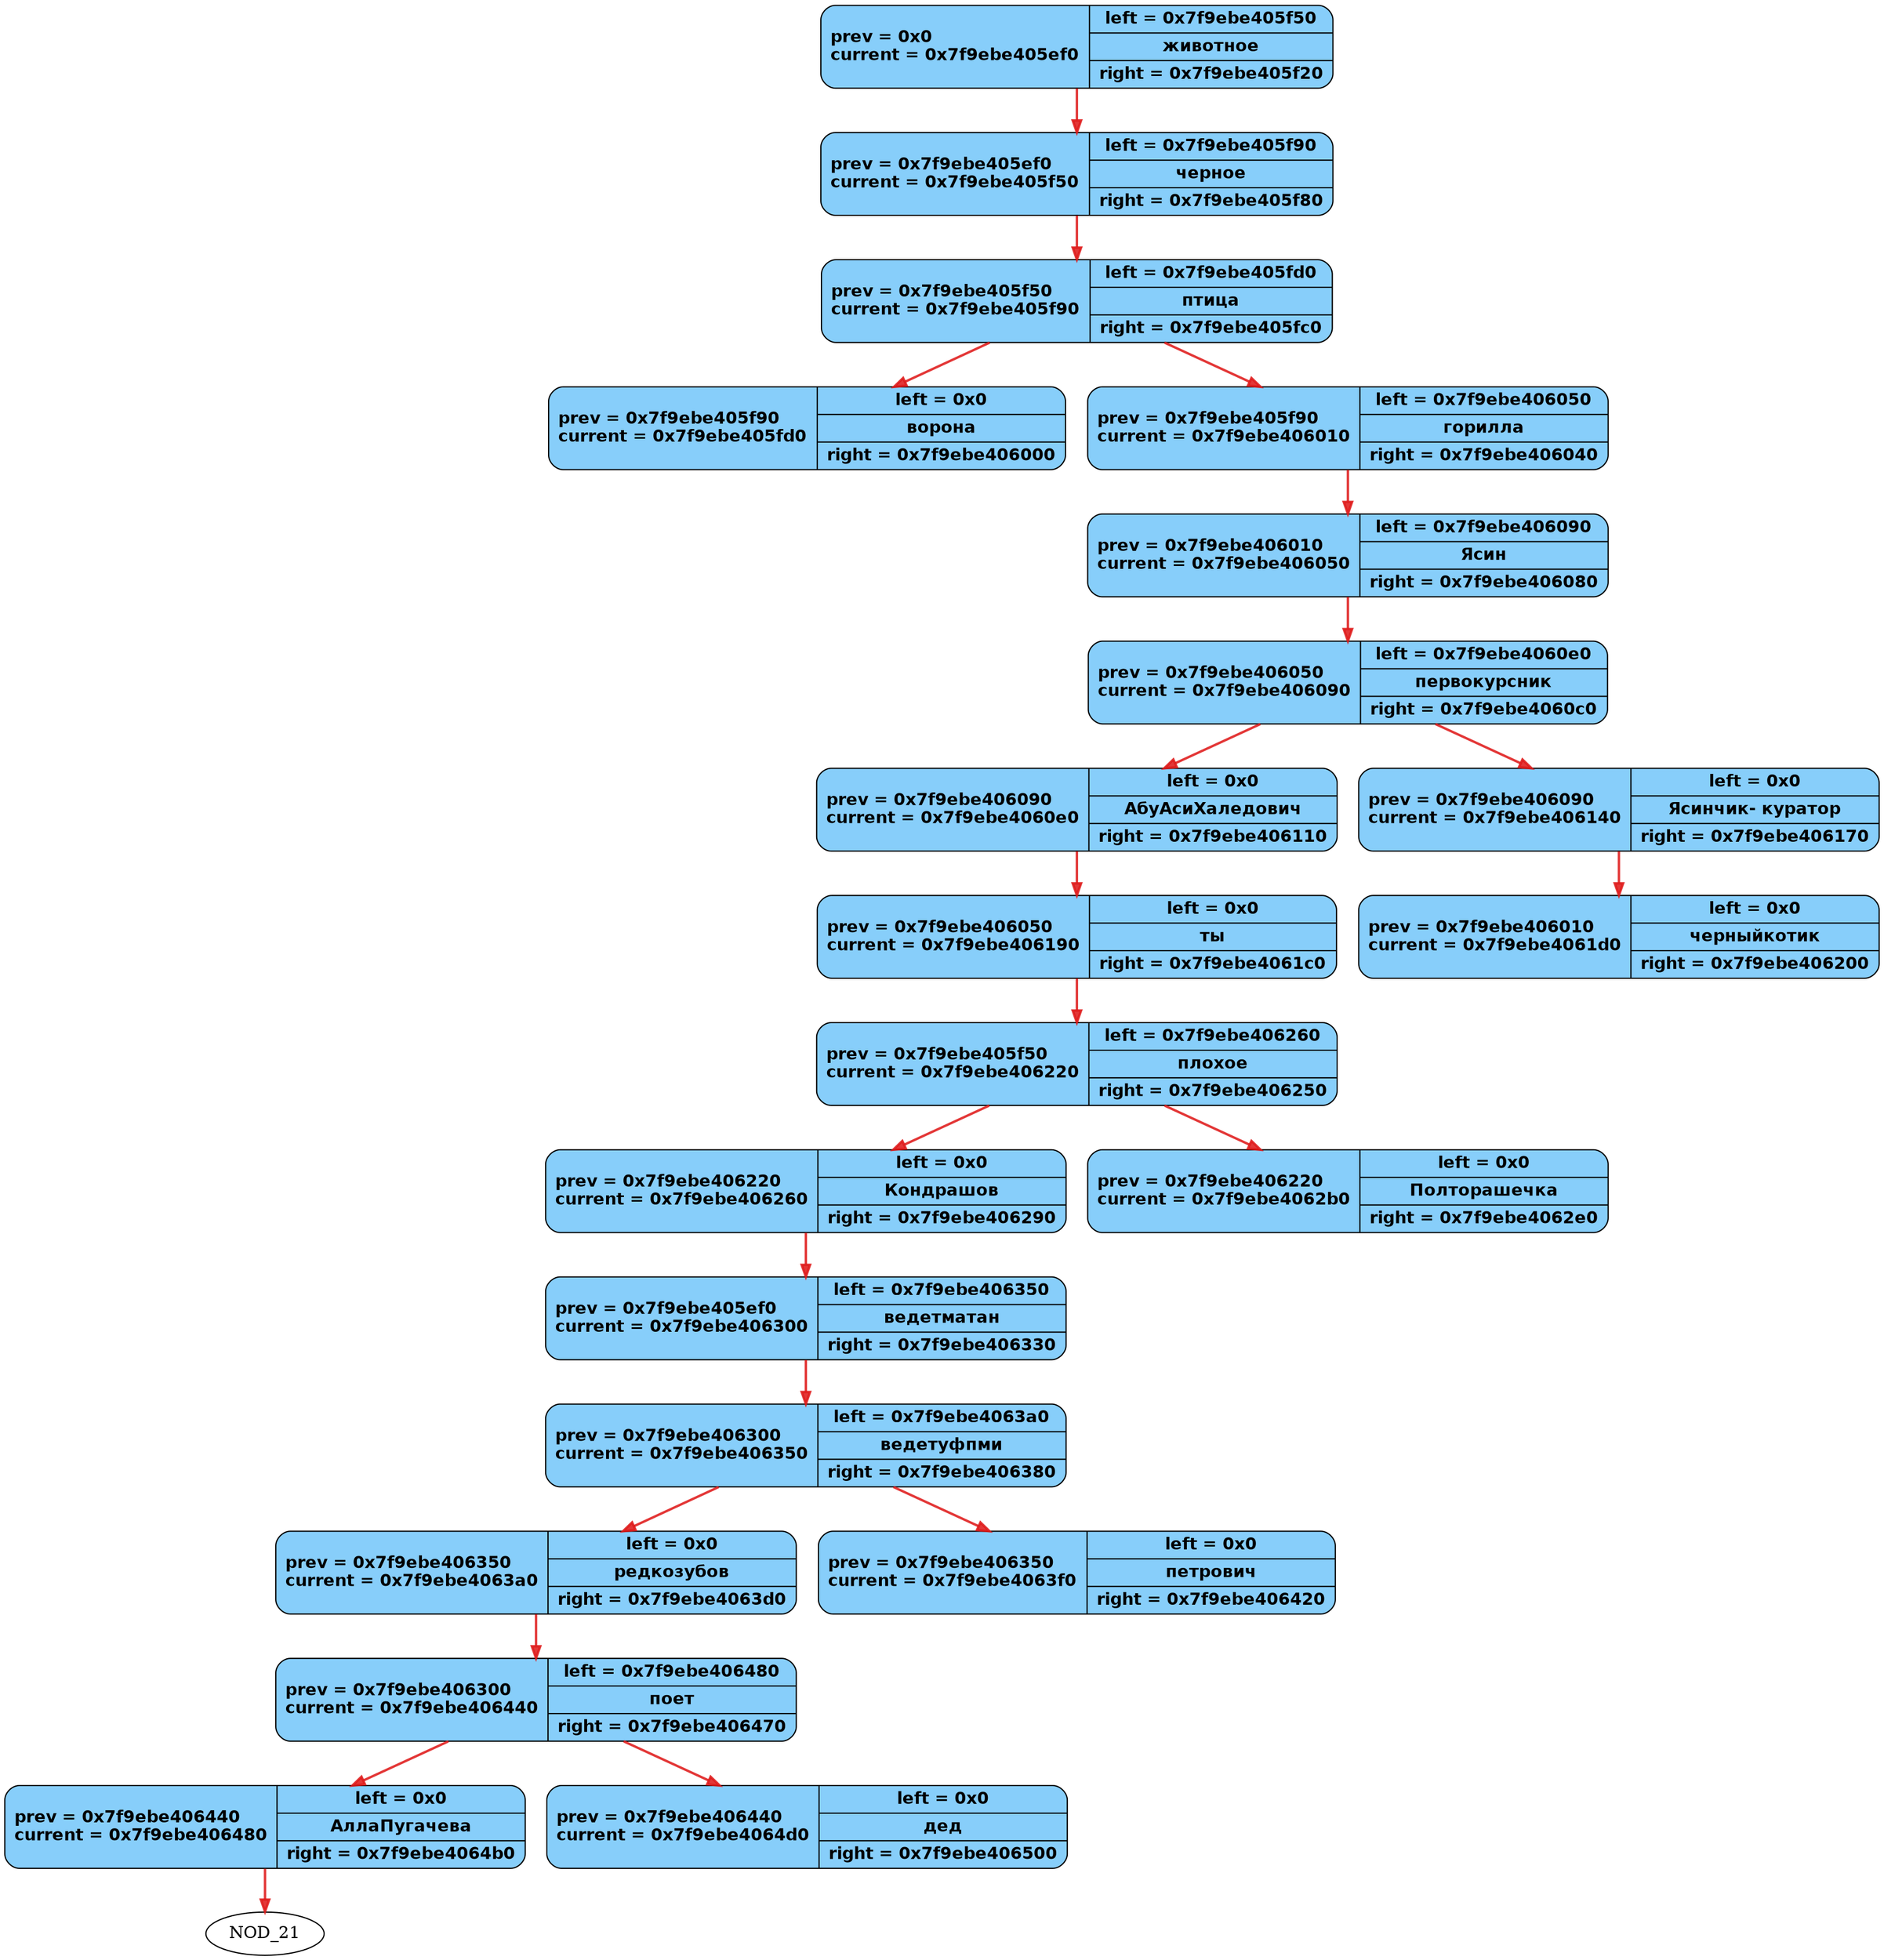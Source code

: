 digraph G
{
	graph [dpi = 300];
	rankdir = TB;
	"NOD_0" [shape = "record", style = "rounded, filled", fontname = "Helvetica-Bold", fillcolor = "#87CEFA",
		label = "prev = 0x0 \lcurrent = 0x7f9ebe405ef0 | {<left> left = 0x7f9ebe405f50| животное | <right> right = 0x7f9ebe405f20}"]
	"NOD_1" [shape = "record", style = "rounded, filled", fontname = "Helvetica-Bold", fillcolor = "#87CEFA",
		label = "prev = 0x7f9ebe405ef0 \lcurrent = 0x7f9ebe405f50 | {<left> left = 0x7f9ebe405f90| черное | <right> right = 0x7f9ebe405f80}"]
	"NOD_2" [shape = "record", style = "rounded, filled", fontname = "Helvetica-Bold", fillcolor = "#87CEFA",
		label = "prev = 0x7f9ebe405f50 \lcurrent = 0x7f9ebe405f90 | {<left> left = 0x7f9ebe405fd0| птица | <right> right = 0x7f9ebe405fc0}"]
	"NOD_3" [shape = "record", style = "rounded, filled", fontname = "Helvetica-Bold", fillcolor = "#87CEFA",
		label = "prev = 0x7f9ebe405f90 \lcurrent = 0x7f9ebe405fd0 | {<left> left = 0x0| ворона | <right> right = 0x7f9ebe406000}"]
	"NOD_4" [shape = "record", style = "rounded, filled", fontname = "Helvetica-Bold", fillcolor = "#87CEFA",
		label = "prev = 0x7f9ebe405f90 \lcurrent = 0x7f9ebe406010 | {<left> left = 0x7f9ebe406050| горилла | <right> right = 0x7f9ebe406040}"]
	"NOD_5" [shape = "record", style = "rounded, filled", fontname = "Helvetica-Bold", fillcolor = "#87CEFA",
		label = "prev = 0x7f9ebe406010 \lcurrent = 0x7f9ebe406050 | {<left> left = 0x7f9ebe406090| Ясин | <right> right = 0x7f9ebe406080}"]
	"NOD_6" [shape = "record", style = "rounded, filled", fontname = "Helvetica-Bold", fillcolor = "#87CEFA",
		label = "prev = 0x7f9ebe406050 \lcurrent = 0x7f9ebe406090 | {<left> left = 0x7f9ebe4060e0| первокурсник | <right> right = 0x7f9ebe4060c0}"]
	"NOD_7" [shape = "record", style = "rounded, filled", fontname = "Helvetica-Bold", fillcolor = "#87CEFA",
		label = "prev = 0x7f9ebe406090 \lcurrent = 0x7f9ebe4060e0 | {<left> left = 0x0| Абу Аси Халедович | <right> right = 0x7f9ebe406110}"]
	"NOD_8" [shape = "record", style = "rounded, filled", fontname = "Helvetica-Bold", fillcolor = "#87CEFA",
		label = "prev = 0x7f9ebe406090 \lcurrent = 0x7f9ebe406140 | {<left> left = 0x0| Ясинчик - куратор | <right> right = 0x7f9ebe406170}"]
	"NOD_9" [shape = "record", style = "rounded, filled", fontname = "Helvetica-Bold", fillcolor = "#87CEFA",
		label = "prev = 0x7f9ebe406050 \lcurrent = 0x7f9ebe406190 | {<left> left = 0x0| ты | <right> right = 0x7f9ebe4061c0}"]
	"NOD_10" [shape = "record", style = "rounded, filled", fontname = "Helvetica-Bold", fillcolor = "#87CEFA",
		label = "prev = 0x7f9ebe406010 \lcurrent = 0x7f9ebe4061d0 | {<left> left = 0x0| черный котик | <right> right = 0x7f9ebe406200}"]
	"NOD_11" [shape = "record", style = "rounded, filled", fontname = "Helvetica-Bold", fillcolor = "#87CEFA",
		label = "prev = 0x7f9ebe405f50 \lcurrent = 0x7f9ebe406220 | {<left> left = 0x7f9ebe406260| плохое | <right> right = 0x7f9ebe406250}"]
	"NOD_12" [shape = "record", style = "rounded, filled", fontname = "Helvetica-Bold", fillcolor = "#87CEFA",
		label = "prev = 0x7f9ebe406220 \lcurrent = 0x7f9ebe406260 | {<left> left = 0x0| Кондрашов | <right> right = 0x7f9ebe406290}"]
	"NOD_13" [shape = "record", style = "rounded, filled", fontname = "Helvetica-Bold", fillcolor = "#87CEFA",
		label = "prev = 0x7f9ebe406220 \lcurrent = 0x7f9ebe4062b0 | {<left> left = 0x0| Полторашечка | <right> right = 0x7f9ebe4062e0}"]
	"NOD_14" [shape = "record", style = "rounded, filled", fontname = "Helvetica-Bold", fillcolor = "#87CEFA",
		label = "prev = 0x7f9ebe405ef0 \lcurrent = 0x7f9ebe406300 | {<left> left = 0x7f9ebe406350| ведет матан | <right> right = 0x7f9ebe406330}"]
	"NOD_15" [shape = "record", style = "rounded, filled", fontname = "Helvetica-Bold", fillcolor = "#87CEFA",
		label = "prev = 0x7f9ebe406300 \lcurrent = 0x7f9ebe406350 | {<left> left = 0x7f9ebe4063a0| ведет у фпми | <right> right = 0x7f9ebe406380}"]
	"NOD_16" [shape = "record", style = "rounded, filled", fontname = "Helvetica-Bold", fillcolor = "#87CEFA",
		label = "prev = 0x7f9ebe406350 \lcurrent = 0x7f9ebe4063a0 | {<left> left = 0x0| редкозубов | <right> right = 0x7f9ebe4063d0}"]
	"NOD_17" [shape = "record", style = "rounded, filled", fontname = "Helvetica-Bold", fillcolor = "#87CEFA",
		label = "prev = 0x7f9ebe406350 \lcurrent = 0x7f9ebe4063f0 | {<left> left = 0x0| петрович | <right> right = 0x7f9ebe406420}"]
	"NOD_18" [shape = "record", style = "rounded, filled", fontname = "Helvetica-Bold", fillcolor = "#87CEFA",
		label = "prev = 0x7f9ebe406300 \lcurrent = 0x7f9ebe406440 | {<left> left = 0x7f9ebe406480| поет | <right> right = 0x7f9ebe406470}"]
	"NOD_19" [shape = "record", style = "rounded, filled", fontname = "Helvetica-Bold", fillcolor = "#87CEFA",
		label = "prev = 0x7f9ebe406440 \lcurrent = 0x7f9ebe406480 | {<left> left = 0x0| Алла Пугачева | <right> right = 0x7f9ebe4064b0}"]
	"NOD_20" [shape = "record", style = "rounded, filled", fontname = "Helvetica-Bold", fillcolor = "#87CEFA",
		label = "prev = 0x7f9ebe406440 \lcurrent = 0x7f9ebe4064d0 | {<left> left = 0x0| дед | <right> right = 0x7f9ebe406500}"]
	"NOD_0" -> "NOD_1"[style = "bold", color = "#df1b1bdf"]
	"NOD_1" -> "NOD_2"[style = "bold", color = "#df1b1bdf"]
	"NOD_2" -> "NOD_3"[style = "bold", color = "#df1b1bdf"]
	"NOD_2" -> "NOD_4"[style = "bold", color = "#df1b1bdf"]
	"NOD_4" -> "NOD_5"[style = "bold", color = "#df1b1bdf"]
	"NOD_5" -> "NOD_6"[style = "bold", color = "#df1b1bdf"]
	"NOD_6" -> "NOD_7"[style = "bold", color = "#df1b1bdf"]
	"NOD_6" -> "NOD_8"[style = "bold", color = "#df1b1bdf"]
	"NOD_7" -> "NOD_9"[style = "bold", color = "#df1b1bdf"]
	"NOD_8" -> "NOD_10"[style = "bold", color = "#df1b1bdf"]
	"NOD_9" -> "NOD_11"[style = "bold", color = "#df1b1bdf"]
	"NOD_11" -> "NOD_12"[style = "bold", color = "#df1b1bdf"]
	"NOD_11" -> "NOD_13"[style = "bold", color = "#df1b1bdf"]
	"NOD_12" -> "NOD_14"[style = "bold", color = "#df1b1bdf"]
	"NOD_14" -> "NOD_15"[style = "bold", color = "#df1b1bdf"]
	"NOD_15" -> "NOD_16"[style = "bold", color = "#df1b1bdf"]
	"NOD_15" -> "NOD_17"[style = "bold", color = "#df1b1bdf"]
	"NOD_16" -> "NOD_18"[style = "bold", color = "#df1b1bdf"]
	"NOD_18" -> "NOD_19"[style = "bold", color = "#df1b1bdf"]
	"NOD_18" -> "NOD_20"[style = "bold", color = "#df1b1bdf"]
	"NOD_19" -> "NOD_21"[style = "bold", color = "#df1b1bdf"]

}